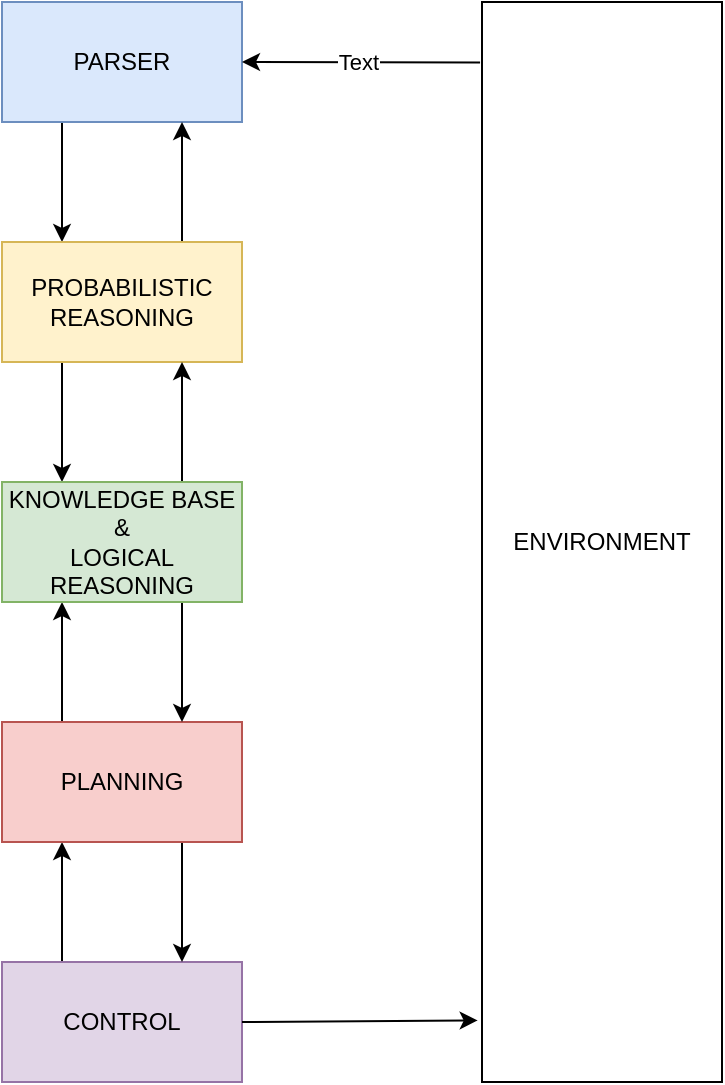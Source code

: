 <mxfile version="13.1.3" type="github" pages="2">
  <diagram id="bD53E8nyOGbHJpfK05qM" name="architecture">
    <mxGraphModel dx="1709" dy="935" grid="1" gridSize="10" guides="1" tooltips="1" connect="1" arrows="1" fold="1" page="1" pageScale="1" pageWidth="1100" pageHeight="850" math="0" shadow="0">
      <root>
        <mxCell id="0" />
        <mxCell id="1" parent="0" />
        <mxCell id="vB5PdZS5Am3R0Mzlf7GK-6" style="edgeStyle=orthogonalEdgeStyle;rounded=0;orthogonalLoop=1;jettySize=auto;html=1;exitX=0.25;exitY=1;exitDx=0;exitDy=0;entryX=0.25;entryY=0;entryDx=0;entryDy=0;" parent="1" source="ScOtGIwUI5al1HmJdsSV-1" target="ScOtGIwUI5al1HmJdsSV-12" edge="1">
          <mxGeometry relative="1" as="geometry" />
        </mxCell>
        <mxCell id="ScOtGIwUI5al1HmJdsSV-1" value="PARSER" style="rounded=0;whiteSpace=wrap;html=1;fillColor=#dae8fc;strokeColor=#6c8ebf;" parent="1" vertex="1">
          <mxGeometry x="640" y="160" width="120" height="60" as="geometry" />
        </mxCell>
        <mxCell id="vB5PdZS5Am3R0Mzlf7GK-16" style="edgeStyle=orthogonalEdgeStyle;rounded=0;orthogonalLoop=1;jettySize=auto;html=1;exitX=0.25;exitY=1;exitDx=0;exitDy=0;entryX=0.25;entryY=0;entryDx=0;entryDy=0;" parent="1" source="ScOtGIwUI5al1HmJdsSV-12" target="vB5PdZS5Am3R0Mzlf7GK-3" edge="1">
          <mxGeometry relative="1" as="geometry" />
        </mxCell>
        <mxCell id="vB5PdZS5Am3R0Mzlf7GK-20" style="edgeStyle=orthogonalEdgeStyle;rounded=0;orthogonalLoop=1;jettySize=auto;html=1;exitX=0.75;exitY=0;exitDx=0;exitDy=0;entryX=0.75;entryY=1;entryDx=0;entryDy=0;" parent="1" source="ScOtGIwUI5al1HmJdsSV-12" target="ScOtGIwUI5al1HmJdsSV-1" edge="1">
          <mxGeometry relative="1" as="geometry" />
        </mxCell>
        <mxCell id="ScOtGIwUI5al1HmJdsSV-12" value="PROBABILISTIC&lt;br&gt;REASONING" style="rounded=0;whiteSpace=wrap;html=1;fillColor=#fff2cc;strokeColor=#d6b656;" parent="1" vertex="1">
          <mxGeometry x="640" y="280" width="120" height="60" as="geometry" />
        </mxCell>
        <mxCell id="vB5PdZS5Am3R0Mzlf7GK-14" style="edgeStyle=orthogonalEdgeStyle;rounded=0;orthogonalLoop=1;jettySize=auto;html=1;exitX=0.25;exitY=0;exitDx=0;exitDy=0;entryX=0.25;entryY=1;entryDx=0;entryDy=0;" parent="1" source="vB5PdZS5Am3R0Mzlf7GK-1" target="vB5PdZS5Am3R0Mzlf7GK-2" edge="1">
          <mxGeometry relative="1" as="geometry" />
        </mxCell>
        <mxCell id="vB5PdZS5Am3R0Mzlf7GK-1" value="CONTROL" style="rounded=0;whiteSpace=wrap;html=1;fillColor=#e1d5e7;strokeColor=#9673a6;" parent="1" vertex="1">
          <mxGeometry x="640" y="640" width="120" height="60" as="geometry" />
        </mxCell>
        <mxCell id="vB5PdZS5Am3R0Mzlf7GK-13" style="edgeStyle=orthogonalEdgeStyle;rounded=0;orthogonalLoop=1;jettySize=auto;html=1;exitX=0.75;exitY=1;exitDx=0;exitDy=0;entryX=0.75;entryY=0;entryDx=0;entryDy=0;" parent="1" source="vB5PdZS5Am3R0Mzlf7GK-2" target="vB5PdZS5Am3R0Mzlf7GK-1" edge="1">
          <mxGeometry relative="1" as="geometry" />
        </mxCell>
        <mxCell id="vB5PdZS5Am3R0Mzlf7GK-18" style="edgeStyle=orthogonalEdgeStyle;rounded=0;orthogonalLoop=1;jettySize=auto;html=1;exitX=0.25;exitY=0;exitDx=0;exitDy=0;entryX=0.25;entryY=1;entryDx=0;entryDy=0;" parent="1" source="vB5PdZS5Am3R0Mzlf7GK-2" target="vB5PdZS5Am3R0Mzlf7GK-3" edge="1">
          <mxGeometry relative="1" as="geometry" />
        </mxCell>
        <mxCell id="vB5PdZS5Am3R0Mzlf7GK-2" value="PLANNING" style="rounded=0;whiteSpace=wrap;html=1;fillColor=#f8cecc;strokeColor=#b85450;" parent="1" vertex="1">
          <mxGeometry x="640" y="520" width="120" height="60" as="geometry" />
        </mxCell>
        <mxCell id="vB5PdZS5Am3R0Mzlf7GK-17" style="edgeStyle=orthogonalEdgeStyle;rounded=0;orthogonalLoop=1;jettySize=auto;html=1;exitX=0.75;exitY=1;exitDx=0;exitDy=0;entryX=0.75;entryY=0;entryDx=0;entryDy=0;" parent="1" source="vB5PdZS5Am3R0Mzlf7GK-3" target="vB5PdZS5Am3R0Mzlf7GK-2" edge="1">
          <mxGeometry relative="1" as="geometry" />
        </mxCell>
        <mxCell id="vB5PdZS5Am3R0Mzlf7GK-19" style="edgeStyle=orthogonalEdgeStyle;rounded=0;orthogonalLoop=1;jettySize=auto;html=1;exitX=0.75;exitY=0;exitDx=0;exitDy=0;entryX=0.75;entryY=1;entryDx=0;entryDy=0;" parent="1" source="vB5PdZS5Am3R0Mzlf7GK-3" target="ScOtGIwUI5al1HmJdsSV-12" edge="1">
          <mxGeometry relative="1" as="geometry" />
        </mxCell>
        <mxCell id="vB5PdZS5Am3R0Mzlf7GK-3" value="KNOWLEDGE BASE &amp;amp; &lt;br&gt;LOGICAL&lt;br&gt;REASONING" style="rounded=0;whiteSpace=wrap;html=1;fillColor=#d5e8d4;strokeColor=#82b366;" parent="1" vertex="1">
          <mxGeometry x="640" y="400" width="120" height="60" as="geometry" />
        </mxCell>
        <mxCell id="82JMRniUnQfQmikD1gF7-1" value="ENVIRONMENT" style="rounded=0;whiteSpace=wrap;html=1;" vertex="1" parent="1">
          <mxGeometry x="880" y="160" width="120" height="540" as="geometry" />
        </mxCell>
        <mxCell id="82JMRniUnQfQmikD1gF7-2" value="" style="endArrow=classic;html=1;entryX=1;entryY=0.5;entryDx=0;entryDy=0;exitX=-0.008;exitY=0.056;exitDx=0;exitDy=0;exitPerimeter=0;" edge="1" parent="1" source="82JMRniUnQfQmikD1gF7-1" target="ScOtGIwUI5al1HmJdsSV-1">
          <mxGeometry width="50" height="50" relative="1" as="geometry">
            <mxPoint x="877" y="190" as="sourcePoint" />
            <mxPoint x="1130" y="430" as="targetPoint" />
          </mxGeometry>
        </mxCell>
        <mxCell id="82JMRniUnQfQmikD1gF7-4" value="Text" style="edgeLabel;html=1;align=center;verticalAlign=middle;resizable=0;points=[];" vertex="1" connectable="0" parent="82JMRniUnQfQmikD1gF7-2">
          <mxGeometry x="0.031" relative="1" as="geometry">
            <mxPoint as="offset" />
          </mxGeometry>
        </mxCell>
        <mxCell id="82JMRniUnQfQmikD1gF7-3" value="" style="endArrow=classic;html=1;exitX=1;exitY=0.5;exitDx=0;exitDy=0;entryX=-0.018;entryY=0.943;entryDx=0;entryDy=0;entryPerimeter=0;" edge="1" parent="1" source="vB5PdZS5Am3R0Mzlf7GK-1" target="82JMRniUnQfQmikD1gF7-1">
          <mxGeometry width="50" height="50" relative="1" as="geometry">
            <mxPoint x="1080" y="480" as="sourcePoint" />
            <mxPoint x="880" y="667" as="targetPoint" />
          </mxGeometry>
        </mxCell>
      </root>
    </mxGraphModel>
  </diagram>
  <diagram id="wTohVuKzUihbxb-eSNx3" name="word2vec">
    <mxGraphModel dx="1282" dy="701" grid="1" gridSize="10" guides="1" tooltips="1" connect="1" arrows="1" fold="1" page="1" pageScale="1" pageWidth="1100" pageHeight="850" math="1" shadow="0">
      <root>
        <mxCell id="3RL4X9vnwLKiUC88pM-W-0" />
        <mxCell id="3RL4X9vnwLKiUC88pM-W-1" parent="3RL4X9vnwLKiUC88pM-W-0" />
      </root>
    </mxGraphModel>
  </diagram>
</mxfile>
